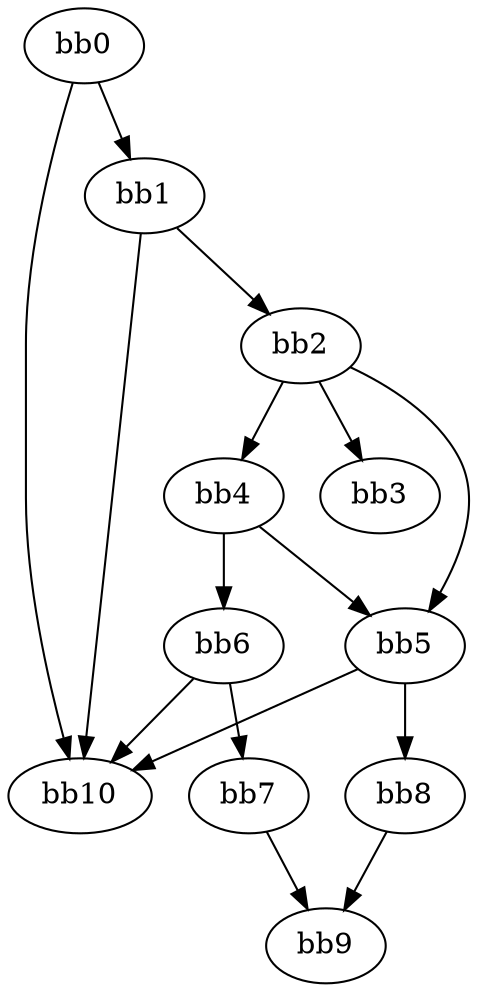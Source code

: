 digraph {
    0 [ label = "bb0\l" ]
    1 [ label = "bb1\l" ]
    2 [ label = "bb2\l" ]
    3 [ label = "bb3\l" ]
    4 [ label = "bb4\l" ]
    5 [ label = "bb5\l" ]
    6 [ label = "bb6\l" ]
    7 [ label = "bb7\l" ]
    8 [ label = "bb8\l" ]
    9 [ label = "bb9\l" ]
    10 [ label = "bb10\l" ]
    0 -> 1 [ ]
    0 -> 10 [ ]
    1 -> 2 [ ]
    1 -> 10 [ ]
    2 -> 3 [ ]
    2 -> 4 [ ]
    2 -> 5 [ ]
    4 -> 5 [ ]
    4 -> 6 [ ]
    5 -> 8 [ ]
    5 -> 10 [ ]
    6 -> 7 [ ]
    6 -> 10 [ ]
    7 -> 9 [ ]
    8 -> 9 [ ]
}

